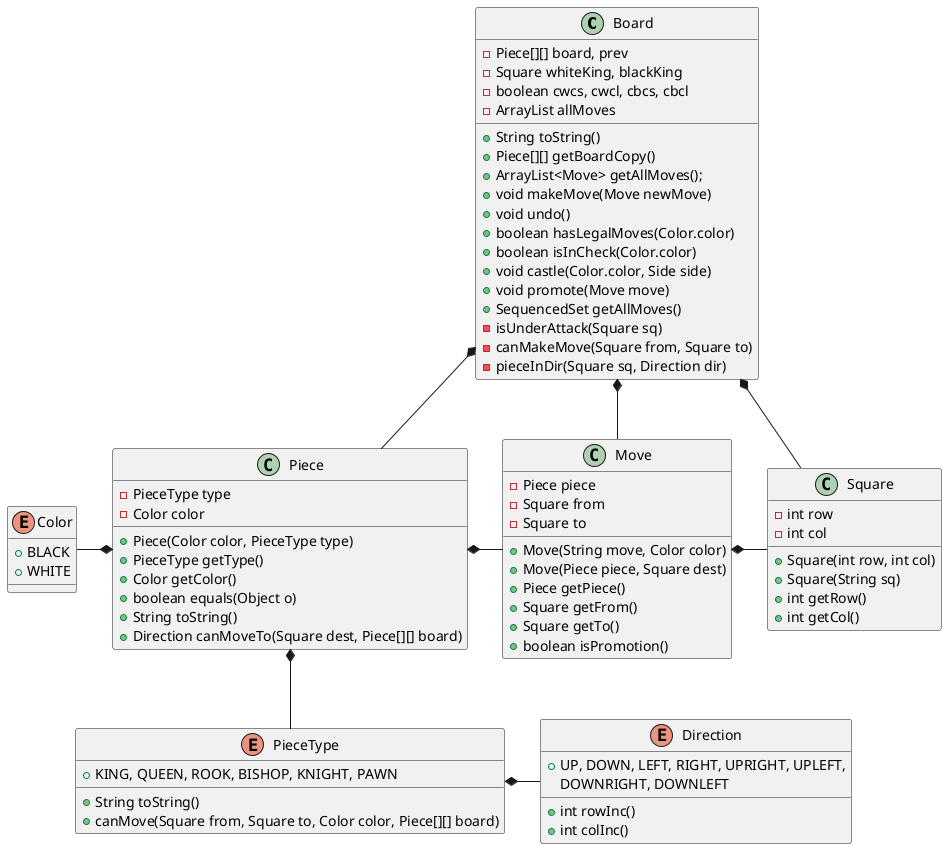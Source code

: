 @startuml


class Board {
    -Piece[][] board, prev
    -Square whiteKing, blackKing
    -boolean cwcs, cwcl, cbcs, cbcl
    -ArrayList allMoves
    +String toString()
    +Piece[][] getBoardCopy()
    +ArrayList<Move> getAllMoves();
    +void makeMove(Move newMove)
    +void undo()
    +boolean hasLegalMoves(Color.color)
    +boolean isInCheck(Color.color)
    +void castle(Color.color, Side side)
    +void promote(Move move)
    +SequencedSet getAllMoves()
    -isUnderAttack(Square sq)
    -canMakeMove(Square from, Square to)
    -pieceInDir(Square sq, Direction dir)

}

class Piece {
    -PieceType type
    -Color color
    +Piece(Color color, PieceType type)
    +PieceType getType()
    +Color getColor()
    +boolean equals(Object o)
    +String toString()
    +Direction canMoveTo(Square dest, Piece[][] board)
}

class Move {
    -Piece piece
    -Square from
    -Square to
    +Move(String move, Color color)
    +Move(Piece piece, Square dest)
    +Piece getPiece()
    +Square getFrom()
    +Square getTo()
    +boolean isPromotion()
}

class Square {
    -int row
    -int col
    +Square(int row, int col)
    +Square(String sq)
    +int getRow()
    +int getCol()
}

enum Color {
    +BLACK
    +WHITE
}

enum Direction {
    +UP, DOWN, LEFT, RIGHT, UPRIGHT, UPLEFT,
    DOWNRIGHT, DOWNLEFT
    +int rowInc()
    +int colInc()
}

enum PieceType {
    +KING, QUEEN, ROOK, BISHOP, KNIGHT, PAWN
    +String toString()
    +canMove(Square from, Square to, Color color, Piece[][] board)
}

Board *- Move
Board *-- Square
Move *- Square
Piece *- Move
Board *-- Piece
Piece *-- PieceType
PieceType *- Direction
Color -* Piece

@enduml
